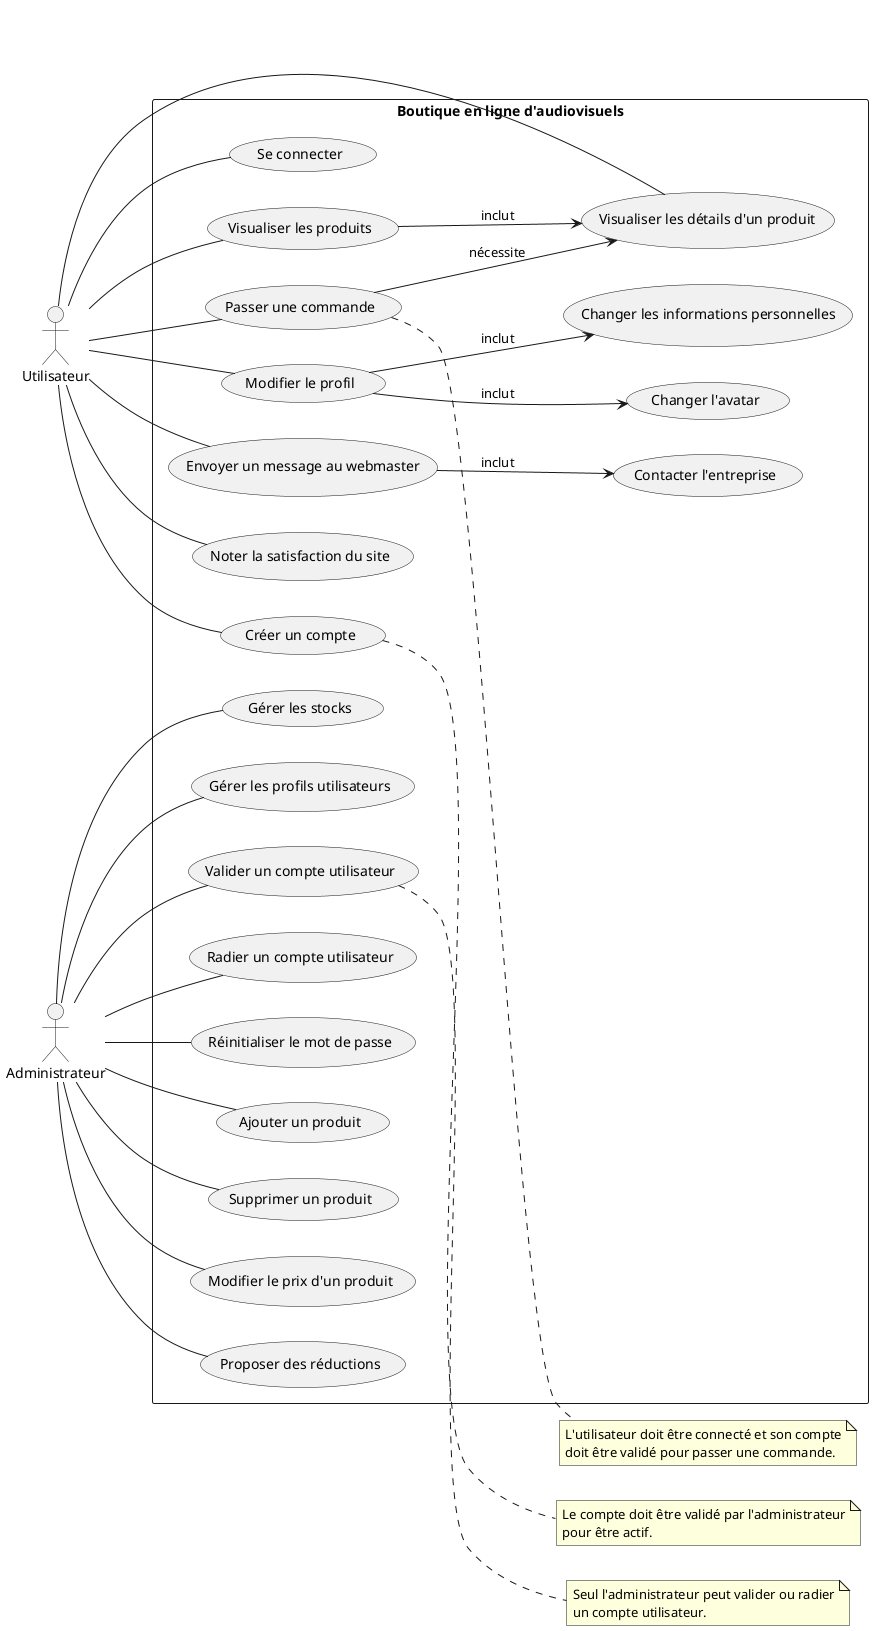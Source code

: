 @startuml
left to right direction
actor Utilisateur
actor Administrateur

rectangle "Boutique en ligne d'audiovisuels" {
    Utilisateur -- (Créer un compte)
    Utilisateur -- (Se connecter)
    Utilisateur -- (Visualiser les produits)
    Utilisateur -- (Visualiser les détails d'un produit)
    Utilisateur -- (Passer une commande)
    Utilisateur -- (Modifier le profil)
    Utilisateur -- (Envoyer un message au webmaster)
    Utilisateur -- (Noter la satisfaction du site)

    Administrateur -- (Valider un compte utilisateur)
    Administrateur -- (Radier un compte utilisateur)
    Administrateur -- (Réinitialiser le mot de passe)
    Administrateur -- (Ajouter un produit)
    Administrateur -- (Supprimer un produit)
    Administrateur -- (Modifier le prix d'un produit)
    Administrateur -- (Proposer des réductions)
    Administrateur -- (Gérer les stocks)
    Administrateur -- (Gérer les profils utilisateurs)

    (Visualiser les produits) --> (Visualiser les détails d'un produit) : inclut
    (Passer une commande) --> (Visualiser les détails d'un produit) : nécessite
    (Modifier le profil) --> (Changer l'avatar) : inclut
    (Modifier le profil) --> (Changer les informations personnelles) : inclut
    (Envoyer un message au webmaster) --> (Contacter l'entreprise) : inclut
}

note right of (Créer un compte)
    Le compte doit être validé par l'administrateur
    pour être actif.
end note

note right of (Valider un compte utilisateur)
    Seul l'administrateur peut valider ou radier
    un compte utilisateur.
end note

note right of (Passer une commande)
    L'utilisateur doit être connecté et son compte
    doit être validé pour passer une commande.
end note

@enduml